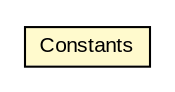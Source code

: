 #!/usr/local/bin/dot
#
# Class diagram 
# Generated by UMLGraph version R5_6-24-gf6e263 (http://www.umlgraph.org/)
#

digraph G {
	edge [fontname="arial",fontsize=10,labelfontname="arial",labelfontsize=10];
	node [fontname="arial",fontsize=10,shape=plaintext];
	nodesep=0.25;
	ranksep=0.5;
	// org.miloss.fgsms.common.Constants
	c96 [label=<<table title="org.miloss.fgsms.common.Constants" border="0" cellborder="1" cellspacing="0" cellpadding="2" port="p" bgcolor="lemonChiffon" href="./Constants.html">
		<tr><td><table border="0" cellspacing="0" cellpadding="1">
<tr><td align="center" balign="center"> Constants </td></tr>
		</table></td></tr>
		</table>>, URL="./Constants.html", fontname="arial", fontcolor="black", fontsize=10.0];
}

